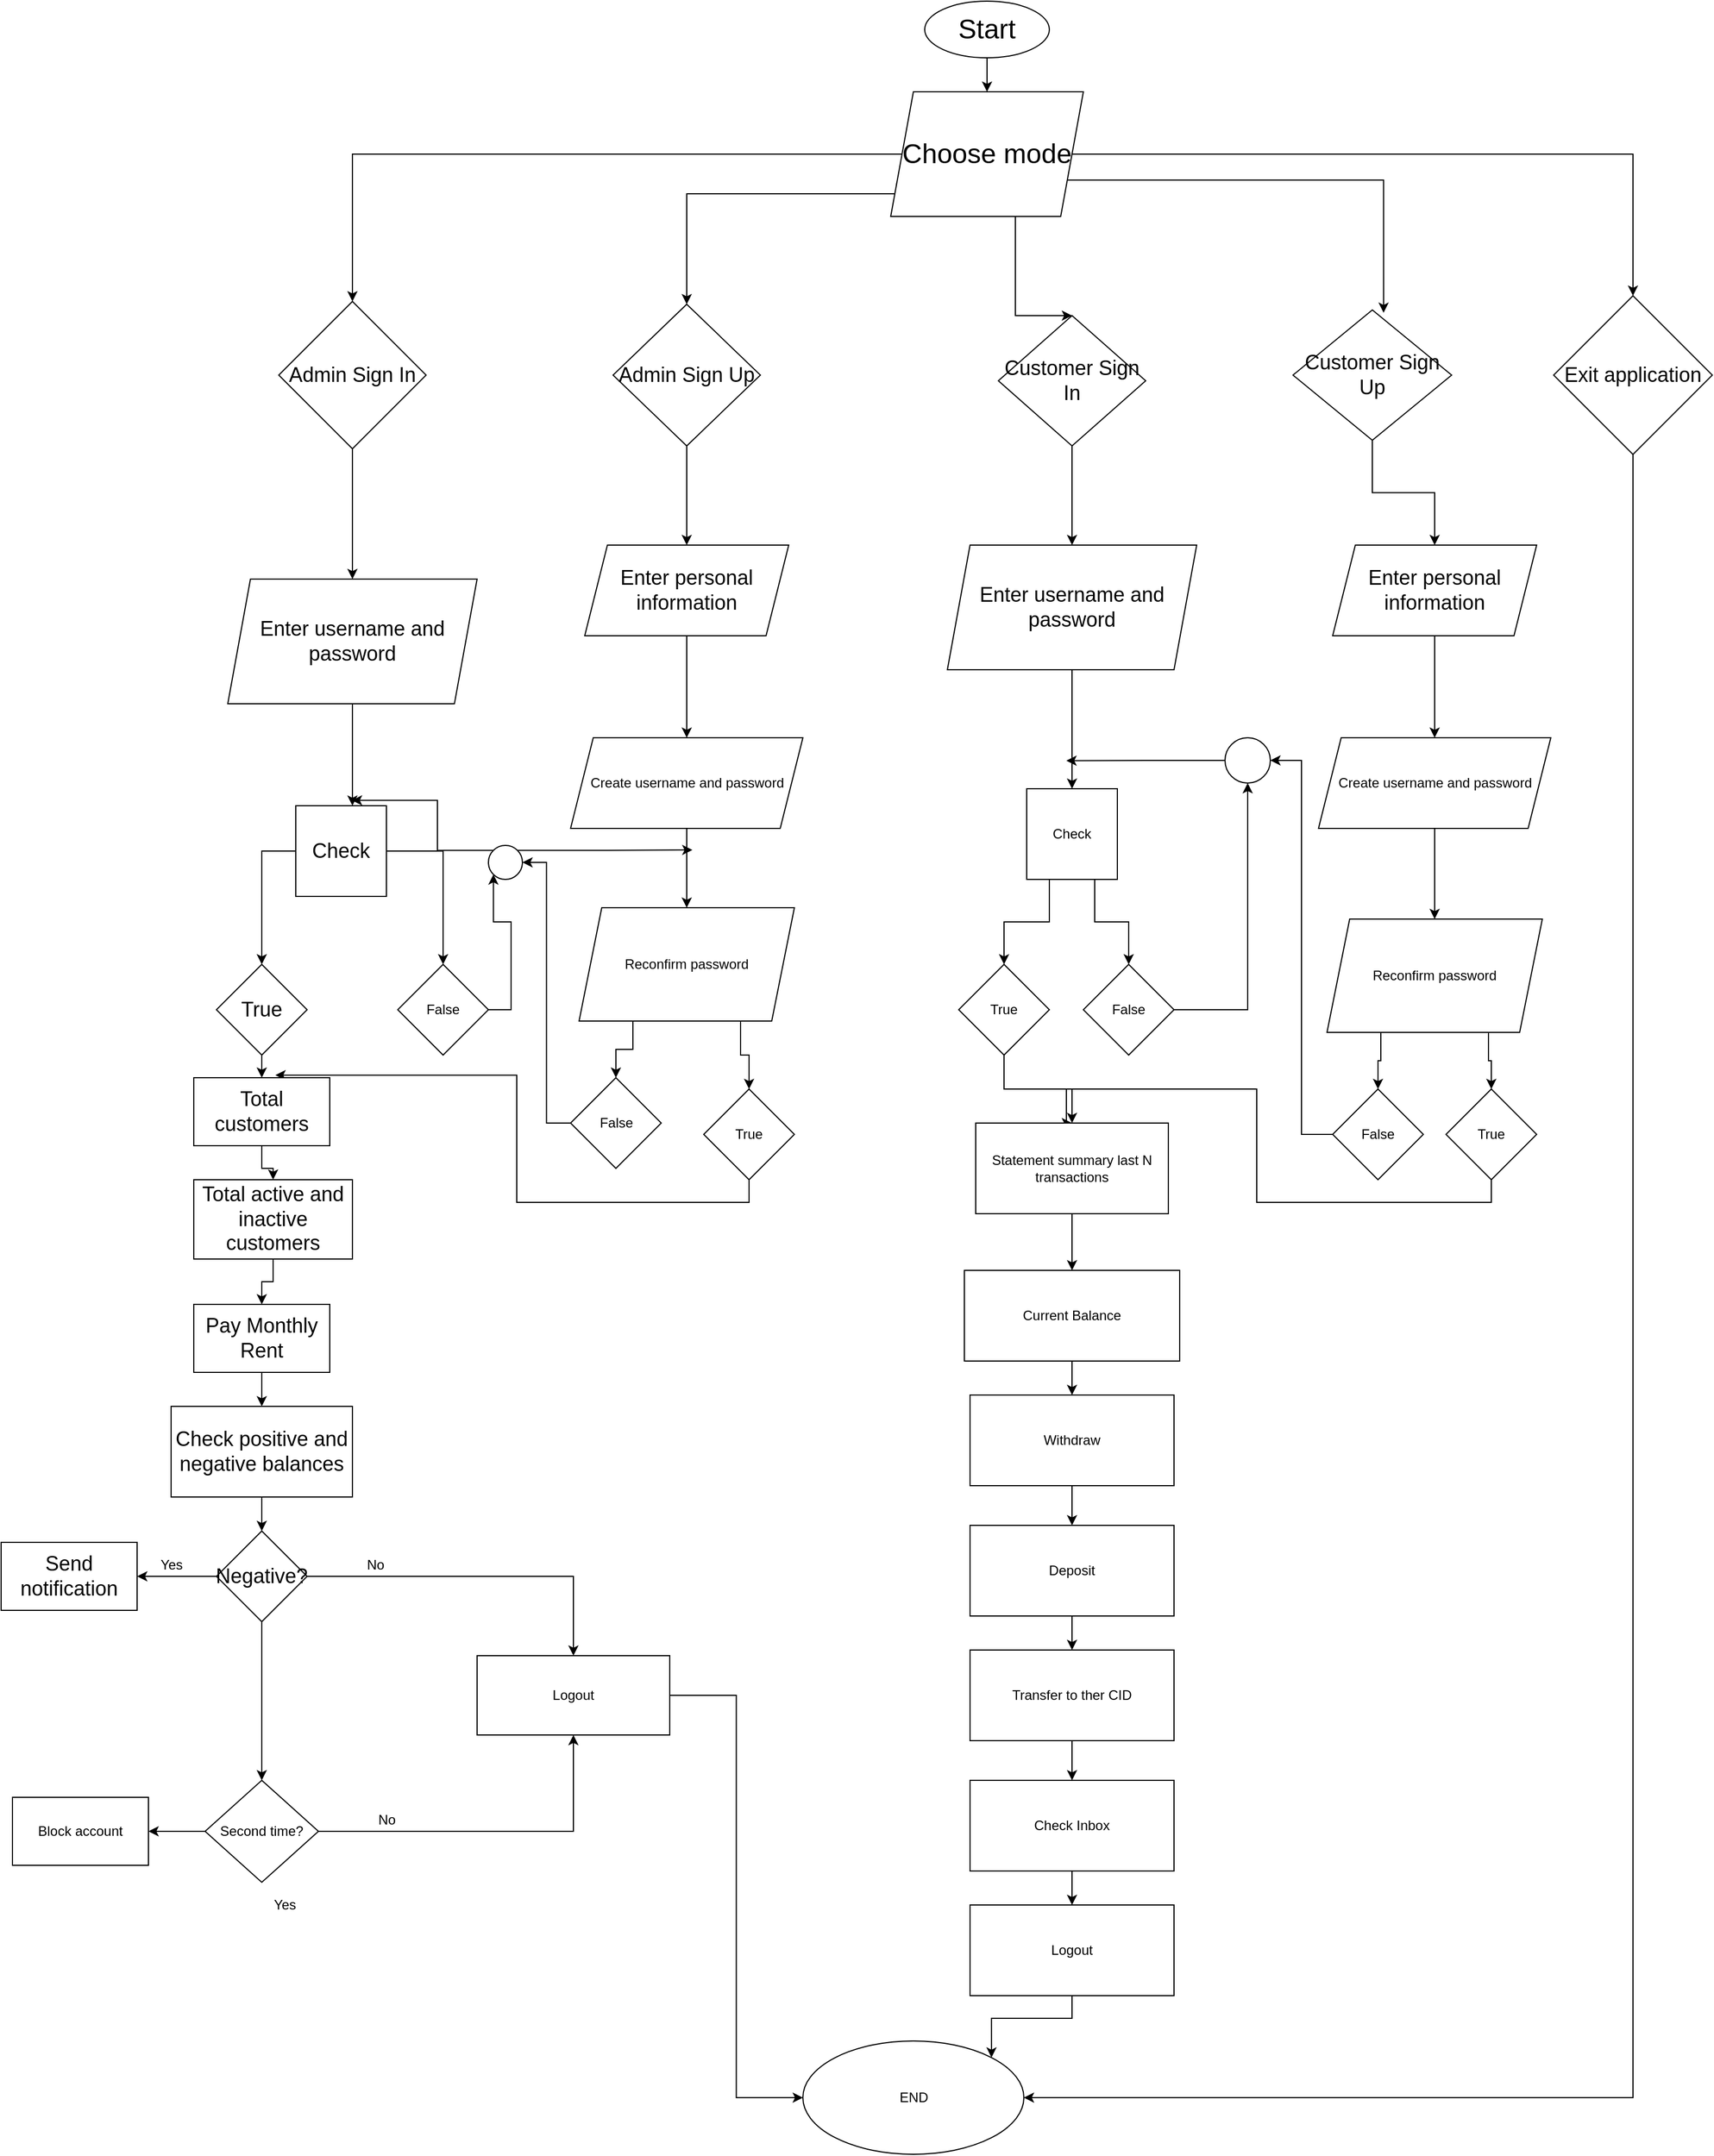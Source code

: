 <mxfile version="20.3.0" type="device"><diagram id="E5f4AbdkzbGgL8gyek0-" name="Page-1"><mxGraphModel dx="1630" dy="952" grid="1" gridSize="10" guides="1" tooltips="1" connect="1" arrows="1" fold="1" page="1" pageScale="1" pageWidth="850" pageHeight="1100" math="0" shadow="0"><root><mxCell id="0"/><mxCell id="1" parent="0"/><mxCell id="vCAeByROK1Yoiwzhz6ox-1" value="" style="edgeStyle=orthogonalEdgeStyle;rounded=0;orthogonalLoop=1;jettySize=auto;html=1;" parent="1" source="vCAeByROK1Yoiwzhz6ox-2" target="vCAeByROK1Yoiwzhz6ox-8" edge="1"><mxGeometry relative="1" as="geometry"/></mxCell><mxCell id="vCAeByROK1Yoiwzhz6ox-2" value="&lt;font style=&quot;font-size: 24px;&quot;&gt;Start&lt;/font&gt;" style="ellipse;whiteSpace=wrap;html=1;" parent="1" vertex="1"><mxGeometry x="355" y="150" width="110" height="50" as="geometry"/></mxCell><mxCell id="vCAeByROK1Yoiwzhz6ox-3" style="edgeStyle=orthogonalEdgeStyle;rounded=0;orthogonalLoop=1;jettySize=auto;html=1;exitX=1;exitY=0.5;exitDx=0;exitDy=0;entryX=0.5;entryY=0;entryDx=0;entryDy=0;" parent="1" source="vCAeByROK1Yoiwzhz6ox-8" target="vCAeByROK1Yoiwzhz6ox-18" edge="1"><mxGeometry relative="1" as="geometry"/></mxCell><mxCell id="vCAeByROK1Yoiwzhz6ox-4" style="edgeStyle=orthogonalEdgeStyle;rounded=0;orthogonalLoop=1;jettySize=auto;html=1;exitX=0.5;exitY=1;exitDx=0;exitDy=0;entryX=0.5;entryY=0;entryDx=0;entryDy=0;" parent="1" source="vCAeByROK1Yoiwzhz6ox-8" target="vCAeByROK1Yoiwzhz6ox-14" edge="1"><mxGeometry relative="1" as="geometry"><Array as="points"><mxPoint x="435" y="340"/></Array></mxGeometry></mxCell><mxCell id="vCAeByROK1Yoiwzhz6ox-5" style="edgeStyle=orthogonalEdgeStyle;rounded=0;orthogonalLoop=1;jettySize=auto;html=1;exitX=1;exitY=0.75;exitDx=0;exitDy=0;entryX=0.571;entryY=0.022;entryDx=0;entryDy=0;entryPerimeter=0;" parent="1" source="vCAeByROK1Yoiwzhz6ox-8" target="vCAeByROK1Yoiwzhz6ox-16" edge="1"><mxGeometry relative="1" as="geometry"/></mxCell><mxCell id="vCAeByROK1Yoiwzhz6ox-6" style="edgeStyle=orthogonalEdgeStyle;rounded=0;orthogonalLoop=1;jettySize=auto;html=1;exitX=0;exitY=0.5;exitDx=0;exitDy=0;entryX=0.5;entryY=0;entryDx=0;entryDy=0;" parent="1" source="vCAeByROK1Yoiwzhz6ox-8" target="vCAeByROK1Yoiwzhz6ox-10" edge="1"><mxGeometry relative="1" as="geometry"/></mxCell><mxCell id="vCAeByROK1Yoiwzhz6ox-7" style="edgeStyle=orthogonalEdgeStyle;rounded=0;orthogonalLoop=1;jettySize=auto;html=1;exitX=0;exitY=0.75;exitDx=0;exitDy=0;entryX=0.5;entryY=0;entryDx=0;entryDy=0;" parent="1" source="vCAeByROK1Yoiwzhz6ox-8" target="vCAeByROK1Yoiwzhz6ox-12" edge="1"><mxGeometry relative="1" as="geometry"><Array as="points"><mxPoint x="330" y="320"/><mxPoint x="145" y="320"/></Array></mxGeometry></mxCell><mxCell id="vCAeByROK1Yoiwzhz6ox-8" value="&lt;font style=&quot;font-size: 24px;&quot;&gt;Choose mode&lt;/font&gt;" style="shape=parallelogram;perimeter=parallelogramPerimeter;whiteSpace=wrap;html=1;fixedSize=1;" parent="1" vertex="1"><mxGeometry x="325" y="230" width="170" height="110" as="geometry"/></mxCell><mxCell id="vCAeByROK1Yoiwzhz6ox-9" value="" style="edgeStyle=orthogonalEdgeStyle;rounded=0;orthogonalLoop=1;jettySize=auto;html=1;" parent="1" source="vCAeByROK1Yoiwzhz6ox-10" target="vCAeByROK1Yoiwzhz6ox-21" edge="1"><mxGeometry relative="1" as="geometry"/></mxCell><mxCell id="vCAeByROK1Yoiwzhz6ox-10" value="&lt;font style=&quot;font-size: 18px;&quot;&gt;Admin Sign In&lt;/font&gt;" style="rhombus;whiteSpace=wrap;html=1;" parent="1" vertex="1"><mxGeometry x="-215" y="415" width="130" height="130" as="geometry"/></mxCell><mxCell id="vCAeByROK1Yoiwzhz6ox-11" value="" style="edgeStyle=orthogonalEdgeStyle;rounded=0;orthogonalLoop=1;jettySize=auto;html=1;" parent="1" source="vCAeByROK1Yoiwzhz6ox-12" target="vCAeByROK1Yoiwzhz6ox-23" edge="1"><mxGeometry relative="1" as="geometry"/></mxCell><mxCell id="vCAeByROK1Yoiwzhz6ox-12" value="&lt;font style=&quot;font-size: 18px;&quot;&gt;Admin Sign Up&lt;/font&gt;" style="rhombus;whiteSpace=wrap;html=1;" parent="1" vertex="1"><mxGeometry x="80" y="417.5" width="130" height="125" as="geometry"/></mxCell><mxCell id="vCAeByROK1Yoiwzhz6ox-13" value="" style="edgeStyle=orthogonalEdgeStyle;rounded=0;orthogonalLoop=1;jettySize=auto;html=1;" parent="1" source="vCAeByROK1Yoiwzhz6ox-14" target="vCAeByROK1Yoiwzhz6ox-76" edge="1"><mxGeometry relative="1" as="geometry"/></mxCell><mxCell id="vCAeByROK1Yoiwzhz6ox-14" value="&lt;font style=&quot;font-size: 18px;&quot;&gt;Customer Sign In&lt;/font&gt;" style="rhombus;whiteSpace=wrap;html=1;" parent="1" vertex="1"><mxGeometry x="420" y="427.5" width="130" height="115" as="geometry"/></mxCell><mxCell id="vCAeByROK1Yoiwzhz6ox-15" value="" style="edgeStyle=orthogonalEdgeStyle;rounded=0;orthogonalLoop=1;jettySize=auto;html=1;" parent="1" source="vCAeByROK1Yoiwzhz6ox-16" target="vCAeByROK1Yoiwzhz6ox-65" edge="1"><mxGeometry relative="1" as="geometry"/></mxCell><mxCell id="vCAeByROK1Yoiwzhz6ox-16" value="&lt;font style=&quot;font-size: 18px;&quot;&gt;Customer Sign Up&lt;/font&gt;" style="rhombus;whiteSpace=wrap;html=1;" parent="1" vertex="1"><mxGeometry x="680" y="422.5" width="140" height="115" as="geometry"/></mxCell><mxCell id="vCAeByROK1Yoiwzhz6ox-17" style="edgeStyle=orthogonalEdgeStyle;rounded=0;orthogonalLoop=1;jettySize=auto;html=1;exitX=0.5;exitY=1;exitDx=0;exitDy=0;entryX=1;entryY=0.5;entryDx=0;entryDy=0;" parent="1" source="vCAeByROK1Yoiwzhz6ox-18" target="vCAeByROK1Yoiwzhz6ox-19" edge="1"><mxGeometry relative="1" as="geometry"/></mxCell><mxCell id="vCAeByROK1Yoiwzhz6ox-18" value="&lt;font style=&quot;font-size: 18px;&quot;&gt;Exit application&lt;/font&gt;" style="rhombus;whiteSpace=wrap;html=1;" parent="1" vertex="1"><mxGeometry x="910" y="410" width="140" height="140" as="geometry"/></mxCell><mxCell id="vCAeByROK1Yoiwzhz6ox-19" value="END" style="ellipse;whiteSpace=wrap;html=1;" parent="1" vertex="1"><mxGeometry x="247.5" y="1950" width="195" height="100" as="geometry"/></mxCell><mxCell id="vCAeByROK1Yoiwzhz6ox-20" value="" style="edgeStyle=orthogonalEdgeStyle;rounded=0;orthogonalLoop=1;jettySize=auto;html=1;" parent="1" source="vCAeByROK1Yoiwzhz6ox-21" target="vCAeByROK1Yoiwzhz6ox-28" edge="1"><mxGeometry relative="1" as="geometry"><Array as="points"><mxPoint x="-150" y="800"/><mxPoint x="-150" y="800"/></Array></mxGeometry></mxCell><mxCell id="vCAeByROK1Yoiwzhz6ox-21" value="&lt;font style=&quot;font-size: 18px;&quot;&gt;Enter username and password&lt;/font&gt;" style="shape=parallelogram;perimeter=parallelogramPerimeter;whiteSpace=wrap;html=1;fixedSize=1;" parent="1" vertex="1"><mxGeometry x="-260" y="660" width="220" height="110" as="geometry"/></mxCell><mxCell id="vCAeByROK1Yoiwzhz6ox-22" value="" style="edgeStyle=orthogonalEdgeStyle;rounded=0;orthogonalLoop=1;jettySize=auto;html=1;" parent="1" source="vCAeByROK1Yoiwzhz6ox-23" target="vCAeByROK1Yoiwzhz6ox-25" edge="1"><mxGeometry relative="1" as="geometry"/></mxCell><mxCell id="vCAeByROK1Yoiwzhz6ox-23" value="&lt;font style=&quot;font-size: 18px;&quot;&gt;Enter personal information&lt;/font&gt;" style="shape=parallelogram;perimeter=parallelogramPerimeter;whiteSpace=wrap;html=1;fixedSize=1;" parent="1" vertex="1"><mxGeometry x="55" y="630" width="180" height="80" as="geometry"/></mxCell><mxCell id="vCAeByROK1Yoiwzhz6ox-24" value="" style="edgeStyle=orthogonalEdgeStyle;rounded=0;orthogonalLoop=1;jettySize=auto;html=1;" parent="1" source="vCAeByROK1Yoiwzhz6ox-25" target="vCAeByROK1Yoiwzhz6ox-31" edge="1"><mxGeometry relative="1" as="geometry"/></mxCell><mxCell id="vCAeByROK1Yoiwzhz6ox-25" value="Create username and password" style="shape=parallelogram;perimeter=parallelogramPerimeter;whiteSpace=wrap;html=1;fixedSize=1;" parent="1" vertex="1"><mxGeometry x="42.5" y="800" width="205" height="80" as="geometry"/></mxCell><mxCell id="vCAeByROK1Yoiwzhz6ox-26" style="edgeStyle=orthogonalEdgeStyle;rounded=0;orthogonalLoop=1;jettySize=auto;html=1;exitX=0;exitY=0.5;exitDx=0;exitDy=0;entryX=0.5;entryY=0;entryDx=0;entryDy=0;" parent="1" source="vCAeByROK1Yoiwzhz6ox-28" target="vCAeByROK1Yoiwzhz6ox-33" edge="1"><mxGeometry relative="1" as="geometry"/></mxCell><mxCell id="vCAeByROK1Yoiwzhz6ox-27" style="edgeStyle=orthogonalEdgeStyle;rounded=0;orthogonalLoop=1;jettySize=auto;html=1;exitX=1;exitY=0.5;exitDx=0;exitDy=0;entryX=0.5;entryY=0;entryDx=0;entryDy=0;" parent="1" source="vCAeByROK1Yoiwzhz6ox-28" target="vCAeByROK1Yoiwzhz6ox-35" edge="1"><mxGeometry relative="1" as="geometry"/></mxCell><mxCell id="vCAeByROK1Yoiwzhz6ox-28" value="&lt;font style=&quot;font-size: 18px;&quot;&gt;Check&lt;/font&gt;" style="whiteSpace=wrap;html=1;aspect=fixed;" parent="1" vertex="1"><mxGeometry x="-200" y="860" width="80" height="80" as="geometry"/></mxCell><mxCell id="vCAeByROK1Yoiwzhz6ox-29" style="edgeStyle=orthogonalEdgeStyle;rounded=0;orthogonalLoop=1;jettySize=auto;html=1;exitX=0.75;exitY=1;exitDx=0;exitDy=0;entryX=0.5;entryY=0;entryDx=0;entryDy=0;" parent="1" source="vCAeByROK1Yoiwzhz6ox-31" target="vCAeByROK1Yoiwzhz6ox-37" edge="1"><mxGeometry relative="1" as="geometry"/></mxCell><mxCell id="vCAeByROK1Yoiwzhz6ox-30" style="edgeStyle=orthogonalEdgeStyle;rounded=0;orthogonalLoop=1;jettySize=auto;html=1;exitX=0.25;exitY=1;exitDx=0;exitDy=0;entryX=0.5;entryY=0;entryDx=0;entryDy=0;" parent="1" source="vCAeByROK1Yoiwzhz6ox-31" target="vCAeByROK1Yoiwzhz6ox-39" edge="1"><mxGeometry relative="1" as="geometry"/></mxCell><mxCell id="vCAeByROK1Yoiwzhz6ox-31" value="Reconfirm password" style="shape=parallelogram;perimeter=parallelogramPerimeter;whiteSpace=wrap;html=1;fixedSize=1;" parent="1" vertex="1"><mxGeometry x="50" y="950" width="190" height="100" as="geometry"/></mxCell><mxCell id="vCAeByROK1Yoiwzhz6ox-32" style="edgeStyle=orthogonalEdgeStyle;rounded=0;orthogonalLoop=1;jettySize=auto;html=1;exitX=0.5;exitY=1;exitDx=0;exitDy=0;entryX=0.5;entryY=0;entryDx=0;entryDy=0;" parent="1" source="vCAeByROK1Yoiwzhz6ox-33" target="vCAeByROK1Yoiwzhz6ox-48" edge="1"><mxGeometry relative="1" as="geometry"/></mxCell><mxCell id="vCAeByROK1Yoiwzhz6ox-33" value="&lt;font style=&quot;font-size: 18px;&quot;&gt;True&lt;/font&gt;" style="rhombus;whiteSpace=wrap;html=1;" parent="1" vertex="1"><mxGeometry x="-270" y="1000" width="80" height="80" as="geometry"/></mxCell><mxCell id="vCAeByROK1Yoiwzhz6ox-34" style="edgeStyle=orthogonalEdgeStyle;rounded=0;orthogonalLoop=1;jettySize=auto;html=1;exitX=1;exitY=0.5;exitDx=0;exitDy=0;entryX=0;entryY=1;entryDx=0;entryDy=0;" parent="1" source="vCAeByROK1Yoiwzhz6ox-35" target="vCAeByROK1Yoiwzhz6ox-42" edge="1"><mxGeometry relative="1" as="geometry"/></mxCell><mxCell id="vCAeByROK1Yoiwzhz6ox-35" value="False" style="rhombus;whiteSpace=wrap;html=1;" parent="1" vertex="1"><mxGeometry x="-110" y="1000" width="80" height="80" as="geometry"/></mxCell><mxCell id="vCAeByROK1Yoiwzhz6ox-36" style="edgeStyle=orthogonalEdgeStyle;rounded=0;orthogonalLoop=1;jettySize=auto;html=1;exitX=0.5;exitY=1;exitDx=0;exitDy=0;entryX=0.6;entryY=-0.038;entryDx=0;entryDy=0;entryPerimeter=0;" parent="1" source="vCAeByROK1Yoiwzhz6ox-37" target="vCAeByROK1Yoiwzhz6ox-48" edge="1"><mxGeometry relative="1" as="geometry"/></mxCell><mxCell id="vCAeByROK1Yoiwzhz6ox-37" value="True" style="rhombus;whiteSpace=wrap;html=1;" parent="1" vertex="1"><mxGeometry x="160" y="1110" width="80" height="80" as="geometry"/></mxCell><mxCell id="vCAeByROK1Yoiwzhz6ox-38" style="edgeStyle=orthogonalEdgeStyle;rounded=0;orthogonalLoop=1;jettySize=auto;html=1;exitX=0;exitY=0.5;exitDx=0;exitDy=0;entryX=1;entryY=0.5;entryDx=0;entryDy=0;" parent="1" source="vCAeByROK1Yoiwzhz6ox-39" target="vCAeByROK1Yoiwzhz6ox-42" edge="1"><mxGeometry relative="1" as="geometry"/></mxCell><mxCell id="vCAeByROK1Yoiwzhz6ox-39" value="False" style="rhombus;whiteSpace=wrap;html=1;" parent="1" vertex="1"><mxGeometry x="42.5" y="1100" width="80" height="80" as="geometry"/></mxCell><mxCell id="vCAeByROK1Yoiwzhz6ox-40" style="edgeStyle=orthogonalEdgeStyle;rounded=0;orthogonalLoop=1;jettySize=auto;html=1;exitX=1;exitY=0;exitDx=0;exitDy=0;" parent="1" source="vCAeByROK1Yoiwzhz6ox-42" edge="1"><mxGeometry relative="1" as="geometry"><mxPoint x="150" y="899" as="targetPoint"/></mxGeometry></mxCell><mxCell id="vCAeByROK1Yoiwzhz6ox-41" style="edgeStyle=orthogonalEdgeStyle;rounded=0;orthogonalLoop=1;jettySize=auto;html=1;exitX=0;exitY=0;exitDx=0;exitDy=0;entryX=0.619;entryY=-0.059;entryDx=0;entryDy=0;entryPerimeter=0;" parent="1" source="vCAeByROK1Yoiwzhz6ox-42" target="vCAeByROK1Yoiwzhz6ox-28" edge="1"><mxGeometry relative="1" as="geometry"/></mxCell><mxCell id="vCAeByROK1Yoiwzhz6ox-42" value="" style="ellipse;whiteSpace=wrap;html=1;aspect=fixed;" parent="1" vertex="1"><mxGeometry x="-30" y="895" width="30" height="30" as="geometry"/></mxCell><mxCell id="vCAeByROK1Yoiwzhz6ox-43" value="" style="edgeStyle=orthogonalEdgeStyle;rounded=0;orthogonalLoop=1;jettySize=auto;html=1;" parent="1" source="vCAeByROK1Yoiwzhz6ox-44" target="vCAeByROK1Yoiwzhz6ox-46" edge="1"><mxGeometry relative="1" as="geometry"/></mxCell><mxCell id="vCAeByROK1Yoiwzhz6ox-44" value="&lt;font style=&quot;font-size: 18px;&quot;&gt;Pay Monthly Rent&lt;/font&gt;" style="rounded=0;whiteSpace=wrap;html=1;" parent="1" vertex="1"><mxGeometry x="-290" y="1300" width="120" height="60" as="geometry"/></mxCell><mxCell id="vCAeByROK1Yoiwzhz6ox-45" value="" style="edgeStyle=orthogonalEdgeStyle;rounded=0;orthogonalLoop=1;jettySize=auto;html=1;" parent="1" source="vCAeByROK1Yoiwzhz6ox-46" target="vCAeByROK1Yoiwzhz6ox-54" edge="1"><mxGeometry relative="1" as="geometry"/></mxCell><mxCell id="vCAeByROK1Yoiwzhz6ox-46" value="&lt;font style=&quot;font-size: 18px;&quot;&gt;Check positive and&lt;br&gt;negative balances&lt;/font&gt;" style="rounded=0;whiteSpace=wrap;html=1;" parent="1" vertex="1"><mxGeometry x="-310" y="1390" width="160" height="80" as="geometry"/></mxCell><mxCell id="vCAeByROK1Yoiwzhz6ox-47" value="" style="edgeStyle=orthogonalEdgeStyle;rounded=0;orthogonalLoop=1;jettySize=auto;html=1;" parent="1" source="vCAeByROK1Yoiwzhz6ox-48" target="vCAeByROK1Yoiwzhz6ox-50" edge="1"><mxGeometry relative="1" as="geometry"/></mxCell><mxCell id="vCAeByROK1Yoiwzhz6ox-48" value="&lt;font style=&quot;font-size: 18px;&quot;&gt;Total customers&lt;/font&gt;" style="rounded=0;whiteSpace=wrap;html=1;" parent="1" vertex="1"><mxGeometry x="-290" y="1100" width="120" height="60" as="geometry"/></mxCell><mxCell id="vCAeByROK1Yoiwzhz6ox-49" value="" style="edgeStyle=orthogonalEdgeStyle;rounded=0;orthogonalLoop=1;jettySize=auto;html=1;" parent="1" source="vCAeByROK1Yoiwzhz6ox-50" target="vCAeByROK1Yoiwzhz6ox-44" edge="1"><mxGeometry relative="1" as="geometry"/></mxCell><mxCell id="vCAeByROK1Yoiwzhz6ox-50" value="&lt;font style=&quot;font-size: 18px;&quot;&gt;Total active and&lt;br&gt;inactive customers&lt;/font&gt;" style="rounded=0;whiteSpace=wrap;html=1;" parent="1" vertex="1"><mxGeometry x="-290" y="1190" width="140" height="70" as="geometry"/></mxCell><mxCell id="vCAeByROK1Yoiwzhz6ox-51" value="" style="edgeStyle=orthogonalEdgeStyle;rounded=0;orthogonalLoop=1;jettySize=auto;html=1;" parent="1" source="vCAeByROK1Yoiwzhz6ox-54" target="vCAeByROK1Yoiwzhz6ox-55" edge="1"><mxGeometry relative="1" as="geometry"/></mxCell><mxCell id="vCAeByROK1Yoiwzhz6ox-52" style="edgeStyle=orthogonalEdgeStyle;rounded=0;orthogonalLoop=1;jettySize=auto;html=1;exitX=0.5;exitY=1;exitDx=0;exitDy=0;entryX=0.5;entryY=0;entryDx=0;entryDy=0;" parent="1" source="vCAeByROK1Yoiwzhz6ox-54" target="vCAeByROK1Yoiwzhz6ox-60" edge="1"><mxGeometry relative="1" as="geometry"/></mxCell><mxCell id="vCAeByROK1Yoiwzhz6ox-53" style="edgeStyle=orthogonalEdgeStyle;rounded=0;orthogonalLoop=1;jettySize=auto;html=1;exitX=1;exitY=0.5;exitDx=0;exitDy=0;entryX=0.5;entryY=0;entryDx=0;entryDy=0;" parent="1" source="vCAeByROK1Yoiwzhz6ox-54" target="vCAeByROK1Yoiwzhz6ox-101" edge="1"><mxGeometry relative="1" as="geometry"/></mxCell><mxCell id="vCAeByROK1Yoiwzhz6ox-54" value="&lt;font style=&quot;font-size: 18px;&quot;&gt;Negative?&lt;/font&gt;" style="rhombus;whiteSpace=wrap;html=1;" parent="1" vertex="1"><mxGeometry x="-270" y="1500" width="80" height="80" as="geometry"/></mxCell><mxCell id="vCAeByROK1Yoiwzhz6ox-55" value="&lt;font style=&quot;font-size: 18px;&quot;&gt;Send notification&lt;/font&gt;" style="rounded=0;whiteSpace=wrap;html=1;" parent="1" vertex="1"><mxGeometry x="-460" y="1510" width="120" height="60" as="geometry"/></mxCell><mxCell id="vCAeByROK1Yoiwzhz6ox-56" value="No" style="text;html=1;align=center;verticalAlign=middle;resizable=0;points=[];autosize=1;strokeColor=none;fillColor=none;" parent="1" vertex="1"><mxGeometry x="-150" y="1515" width="40" height="30" as="geometry"/></mxCell><mxCell id="vCAeByROK1Yoiwzhz6ox-57" value="Yes" style="text;html=1;align=center;verticalAlign=middle;resizable=0;points=[];autosize=1;strokeColor=none;fillColor=none;" parent="1" vertex="1"><mxGeometry x="-330" y="1515" width="40" height="30" as="geometry"/></mxCell><mxCell id="vCAeByROK1Yoiwzhz6ox-58" value="" style="edgeStyle=orthogonalEdgeStyle;rounded=0;orthogonalLoop=1;jettySize=auto;html=1;" parent="1" source="vCAeByROK1Yoiwzhz6ox-60" target="vCAeByROK1Yoiwzhz6ox-62" edge="1"><mxGeometry relative="1" as="geometry"/></mxCell><mxCell id="vCAeByROK1Yoiwzhz6ox-59" style="edgeStyle=orthogonalEdgeStyle;rounded=0;orthogonalLoop=1;jettySize=auto;html=1;exitX=1;exitY=0.5;exitDx=0;exitDy=0;entryX=0.5;entryY=1;entryDx=0;entryDy=0;" parent="1" source="vCAeByROK1Yoiwzhz6ox-60" target="vCAeByROK1Yoiwzhz6ox-101" edge="1"><mxGeometry relative="1" as="geometry"/></mxCell><mxCell id="vCAeByROK1Yoiwzhz6ox-60" value="Second time?" style="rhombus;whiteSpace=wrap;html=1;" parent="1" vertex="1"><mxGeometry x="-280" y="1720" width="100" height="90" as="geometry"/></mxCell><mxCell id="vCAeByROK1Yoiwzhz6ox-61" value="No" style="text;html=1;align=center;verticalAlign=middle;resizable=0;points=[];autosize=1;strokeColor=none;fillColor=none;" parent="1" vertex="1"><mxGeometry x="-140" y="1740" width="40" height="30" as="geometry"/></mxCell><mxCell id="vCAeByROK1Yoiwzhz6ox-62" value="Block account" style="rounded=0;whiteSpace=wrap;html=1;" parent="1" vertex="1"><mxGeometry x="-450" y="1735" width="120" height="60" as="geometry"/></mxCell><mxCell id="vCAeByROK1Yoiwzhz6ox-63" value="Yes" style="text;html=1;align=center;verticalAlign=middle;resizable=0;points=[];autosize=1;strokeColor=none;fillColor=none;" parent="1" vertex="1"><mxGeometry x="-230" y="1815" width="40" height="30" as="geometry"/></mxCell><mxCell id="vCAeByROK1Yoiwzhz6ox-64" value="" style="edgeStyle=orthogonalEdgeStyle;rounded=0;orthogonalLoop=1;jettySize=auto;html=1;" parent="1" source="vCAeByROK1Yoiwzhz6ox-65" target="vCAeByROK1Yoiwzhz6ox-67" edge="1"><mxGeometry relative="1" as="geometry"/></mxCell><mxCell id="vCAeByROK1Yoiwzhz6ox-65" value="&lt;font style=&quot;font-size: 18px;&quot;&gt;Enter personal information&lt;/font&gt;" style="shape=parallelogram;perimeter=parallelogramPerimeter;whiteSpace=wrap;html=1;fixedSize=1;" parent="1" vertex="1"><mxGeometry x="715" y="630" width="180" height="80" as="geometry"/></mxCell><mxCell id="vCAeByROK1Yoiwzhz6ox-66" value="" style="edgeStyle=orthogonalEdgeStyle;rounded=0;orthogonalLoop=1;jettySize=auto;html=1;" parent="1" source="vCAeByROK1Yoiwzhz6ox-67" target="vCAeByROK1Yoiwzhz6ox-70" edge="1"><mxGeometry relative="1" as="geometry"/></mxCell><mxCell id="vCAeByROK1Yoiwzhz6ox-67" value="Create username and password" style="shape=parallelogram;perimeter=parallelogramPerimeter;whiteSpace=wrap;html=1;fixedSize=1;" parent="1" vertex="1"><mxGeometry x="702.5" y="800" width="205" height="80" as="geometry"/></mxCell><mxCell id="vCAeByROK1Yoiwzhz6ox-68" style="edgeStyle=orthogonalEdgeStyle;rounded=0;orthogonalLoop=1;jettySize=auto;html=1;exitX=0.25;exitY=1;exitDx=0;exitDy=0;entryX=0.5;entryY=0;entryDx=0;entryDy=0;" parent="1" source="vCAeByROK1Yoiwzhz6ox-70" target="vCAeByROK1Yoiwzhz6ox-72" edge="1"><mxGeometry relative="1" as="geometry"/></mxCell><mxCell id="vCAeByROK1Yoiwzhz6ox-69" style="edgeStyle=orthogonalEdgeStyle;rounded=0;orthogonalLoop=1;jettySize=auto;html=1;exitX=0.75;exitY=1;exitDx=0;exitDy=0;entryX=0.5;entryY=0;entryDx=0;entryDy=0;" parent="1" source="vCAeByROK1Yoiwzhz6ox-70" target="vCAeByROK1Yoiwzhz6ox-74" edge="1"><mxGeometry relative="1" as="geometry"/></mxCell><mxCell id="vCAeByROK1Yoiwzhz6ox-70" value="Reconfirm password" style="shape=parallelogram;perimeter=parallelogramPerimeter;whiteSpace=wrap;html=1;fixedSize=1;" parent="1" vertex="1"><mxGeometry x="710" y="960" width="190" height="100" as="geometry"/></mxCell><mxCell id="vCAeByROK1Yoiwzhz6ox-71" style="edgeStyle=orthogonalEdgeStyle;rounded=0;orthogonalLoop=1;jettySize=auto;html=1;exitX=0;exitY=0.5;exitDx=0;exitDy=0;entryX=1;entryY=0.5;entryDx=0;entryDy=0;" parent="1" source="vCAeByROK1Yoiwzhz6ox-72" target="vCAeByROK1Yoiwzhz6ox-85" edge="1"><mxGeometry relative="1" as="geometry"/></mxCell><mxCell id="vCAeByROK1Yoiwzhz6ox-72" value="False" style="rhombus;whiteSpace=wrap;html=1;" parent="1" vertex="1"><mxGeometry x="715" y="1110" width="80" height="80" as="geometry"/></mxCell><mxCell id="vCAeByROK1Yoiwzhz6ox-73" style="edgeStyle=orthogonalEdgeStyle;rounded=0;orthogonalLoop=1;jettySize=auto;html=1;exitX=0.5;exitY=1;exitDx=0;exitDy=0;entryX=0.5;entryY=0;entryDx=0;entryDy=0;" parent="1" source="vCAeByROK1Yoiwzhz6ox-74" target="vCAeByROK1Yoiwzhz6ox-87" edge="1"><mxGeometry relative="1" as="geometry"><mxPoint x="480" y="1130" as="targetPoint"/><Array as="points"><mxPoint x="855" y="1210"/><mxPoint x="648" y="1210"/><mxPoint x="648" y="1110"/><mxPoint x="480" y="1110"/><mxPoint x="480" y="1140"/></Array></mxGeometry></mxCell><mxCell id="vCAeByROK1Yoiwzhz6ox-74" value="True" style="rhombus;whiteSpace=wrap;html=1;" parent="1" vertex="1"><mxGeometry x="815" y="1110" width="80" height="80" as="geometry"/></mxCell><mxCell id="vCAeByROK1Yoiwzhz6ox-75" value="" style="edgeStyle=orthogonalEdgeStyle;rounded=0;orthogonalLoop=1;jettySize=auto;html=1;" parent="1" source="vCAeByROK1Yoiwzhz6ox-76" target="vCAeByROK1Yoiwzhz6ox-79" edge="1"><mxGeometry relative="1" as="geometry"/></mxCell><mxCell id="vCAeByROK1Yoiwzhz6ox-76" value="&lt;font style=&quot;font-size: 18px;&quot;&gt;Enter username and password&lt;/font&gt;" style="shape=parallelogram;perimeter=parallelogramPerimeter;whiteSpace=wrap;html=1;fixedSize=1;" parent="1" vertex="1"><mxGeometry x="375" y="630" width="220" height="110" as="geometry"/></mxCell><mxCell id="vCAeByROK1Yoiwzhz6ox-77" style="edgeStyle=orthogonalEdgeStyle;rounded=0;orthogonalLoop=1;jettySize=auto;html=1;exitX=0.25;exitY=1;exitDx=0;exitDy=0;entryX=0.5;entryY=0;entryDx=0;entryDy=0;" parent="1" source="vCAeByROK1Yoiwzhz6ox-79" target="vCAeByROK1Yoiwzhz6ox-83" edge="1"><mxGeometry relative="1" as="geometry"/></mxCell><mxCell id="vCAeByROK1Yoiwzhz6ox-78" style="edgeStyle=orthogonalEdgeStyle;rounded=0;orthogonalLoop=1;jettySize=auto;html=1;exitX=0.75;exitY=1;exitDx=0;exitDy=0;entryX=0.5;entryY=0;entryDx=0;entryDy=0;" parent="1" source="vCAeByROK1Yoiwzhz6ox-79" target="vCAeByROK1Yoiwzhz6ox-81" edge="1"><mxGeometry relative="1" as="geometry"/></mxCell><mxCell id="vCAeByROK1Yoiwzhz6ox-79" value="Check" style="whiteSpace=wrap;html=1;aspect=fixed;" parent="1" vertex="1"><mxGeometry x="445" y="845" width="80" height="80" as="geometry"/></mxCell><mxCell id="vCAeByROK1Yoiwzhz6ox-80" style="edgeStyle=orthogonalEdgeStyle;rounded=0;orthogonalLoop=1;jettySize=auto;html=1;exitX=1;exitY=0.5;exitDx=0;exitDy=0;entryX=0.5;entryY=1;entryDx=0;entryDy=0;" parent="1" source="vCAeByROK1Yoiwzhz6ox-81" target="vCAeByROK1Yoiwzhz6ox-85" edge="1"><mxGeometry relative="1" as="geometry"/></mxCell><mxCell id="vCAeByROK1Yoiwzhz6ox-81" value="False" style="rhombus;whiteSpace=wrap;html=1;" parent="1" vertex="1"><mxGeometry x="495" y="1000" width="80" height="80" as="geometry"/></mxCell><mxCell id="vCAeByROK1Yoiwzhz6ox-82" style="edgeStyle=orthogonalEdgeStyle;rounded=0;orthogonalLoop=1;jettySize=auto;html=1;exitX=0.5;exitY=1;exitDx=0;exitDy=0;entryX=0.5;entryY=0;entryDx=0;entryDy=0;" parent="1" source="vCAeByROK1Yoiwzhz6ox-83" target="vCAeByROK1Yoiwzhz6ox-87" edge="1"><mxGeometry relative="1" as="geometry"/></mxCell><mxCell id="vCAeByROK1Yoiwzhz6ox-83" value="True" style="rhombus;whiteSpace=wrap;html=1;" parent="1" vertex="1"><mxGeometry x="385" y="1000" width="80" height="80" as="geometry"/></mxCell><mxCell id="vCAeByROK1Yoiwzhz6ox-84" style="edgeStyle=orthogonalEdgeStyle;rounded=0;orthogonalLoop=1;jettySize=auto;html=1;exitX=0;exitY=0.5;exitDx=0;exitDy=0;" parent="1" source="vCAeByROK1Yoiwzhz6ox-85" edge="1"><mxGeometry relative="1" as="geometry"><mxPoint x="480" y="820.25" as="targetPoint"/></mxGeometry></mxCell><mxCell id="vCAeByROK1Yoiwzhz6ox-85" value="" style="ellipse;whiteSpace=wrap;html=1;aspect=fixed;" parent="1" vertex="1"><mxGeometry x="620" y="800" width="40" height="40" as="geometry"/></mxCell><mxCell id="vCAeByROK1Yoiwzhz6ox-86" value="" style="edgeStyle=orthogonalEdgeStyle;rounded=0;orthogonalLoop=1;jettySize=auto;html=1;" parent="1" source="vCAeByROK1Yoiwzhz6ox-87" target="vCAeByROK1Yoiwzhz6ox-89" edge="1"><mxGeometry relative="1" as="geometry"/></mxCell><mxCell id="vCAeByROK1Yoiwzhz6ox-87" value="Statement summary last N&lt;br&gt;transactions" style="rounded=0;whiteSpace=wrap;html=1;" parent="1" vertex="1"><mxGeometry x="400" y="1140" width="170" height="80" as="geometry"/></mxCell><mxCell id="vCAeByROK1Yoiwzhz6ox-88" value="" style="edgeStyle=orthogonalEdgeStyle;rounded=0;orthogonalLoop=1;jettySize=auto;html=1;" parent="1" source="vCAeByROK1Yoiwzhz6ox-89" target="vCAeByROK1Yoiwzhz6ox-91" edge="1"><mxGeometry relative="1" as="geometry"/></mxCell><mxCell id="vCAeByROK1Yoiwzhz6ox-89" value="Current Balance" style="rounded=0;whiteSpace=wrap;html=1;" parent="1" vertex="1"><mxGeometry x="390" y="1270" width="190" height="80" as="geometry"/></mxCell><mxCell id="vCAeByROK1Yoiwzhz6ox-90" value="" style="edgeStyle=orthogonalEdgeStyle;rounded=0;orthogonalLoop=1;jettySize=auto;html=1;" parent="1" source="vCAeByROK1Yoiwzhz6ox-91" target="vCAeByROK1Yoiwzhz6ox-93" edge="1"><mxGeometry relative="1" as="geometry"/></mxCell><mxCell id="vCAeByROK1Yoiwzhz6ox-91" value="Withdraw" style="rounded=0;whiteSpace=wrap;html=1;" parent="1" vertex="1"><mxGeometry x="395" y="1380" width="180" height="80" as="geometry"/></mxCell><mxCell id="vCAeByROK1Yoiwzhz6ox-92" value="" style="edgeStyle=orthogonalEdgeStyle;rounded=0;orthogonalLoop=1;jettySize=auto;html=1;" parent="1" source="vCAeByROK1Yoiwzhz6ox-93" target="vCAeByROK1Yoiwzhz6ox-95" edge="1"><mxGeometry relative="1" as="geometry"/></mxCell><mxCell id="vCAeByROK1Yoiwzhz6ox-93" value="Deposit" style="rounded=0;whiteSpace=wrap;html=1;" parent="1" vertex="1"><mxGeometry x="395" y="1495" width="180" height="80" as="geometry"/></mxCell><mxCell id="vCAeByROK1Yoiwzhz6ox-94" value="" style="edgeStyle=orthogonalEdgeStyle;rounded=0;orthogonalLoop=1;jettySize=auto;html=1;" parent="1" source="vCAeByROK1Yoiwzhz6ox-95" target="vCAeByROK1Yoiwzhz6ox-97" edge="1"><mxGeometry relative="1" as="geometry"/></mxCell><mxCell id="vCAeByROK1Yoiwzhz6ox-95" value="Transfer to ther CID" style="rounded=0;whiteSpace=wrap;html=1;" parent="1" vertex="1"><mxGeometry x="395" y="1605" width="180" height="80" as="geometry"/></mxCell><mxCell id="vCAeByROK1Yoiwzhz6ox-96" value="" style="edgeStyle=orthogonalEdgeStyle;rounded=0;orthogonalLoop=1;jettySize=auto;html=1;" parent="1" source="vCAeByROK1Yoiwzhz6ox-97" target="vCAeByROK1Yoiwzhz6ox-99" edge="1"><mxGeometry relative="1" as="geometry"/></mxCell><mxCell id="vCAeByROK1Yoiwzhz6ox-97" value="Check Inbox" style="rounded=0;whiteSpace=wrap;html=1;" parent="1" vertex="1"><mxGeometry x="395" y="1720" width="180" height="80" as="geometry"/></mxCell><mxCell id="vCAeByROK1Yoiwzhz6ox-98" style="edgeStyle=orthogonalEdgeStyle;rounded=0;orthogonalLoop=1;jettySize=auto;html=1;exitX=0.5;exitY=1;exitDx=0;exitDy=0;entryX=1;entryY=0;entryDx=0;entryDy=0;" parent="1" source="vCAeByROK1Yoiwzhz6ox-99" target="vCAeByROK1Yoiwzhz6ox-19" edge="1"><mxGeometry relative="1" as="geometry"/></mxCell><mxCell id="vCAeByROK1Yoiwzhz6ox-99" value="Logout" style="rounded=0;whiteSpace=wrap;html=1;" parent="1" vertex="1"><mxGeometry x="395" y="1830" width="180" height="80" as="geometry"/></mxCell><mxCell id="vCAeByROK1Yoiwzhz6ox-100" style="edgeStyle=orthogonalEdgeStyle;rounded=0;orthogonalLoop=1;jettySize=auto;html=1;exitX=1;exitY=0.5;exitDx=0;exitDy=0;entryX=0;entryY=0.5;entryDx=0;entryDy=0;" parent="1" source="vCAeByROK1Yoiwzhz6ox-101" target="vCAeByROK1Yoiwzhz6ox-19" edge="1"><mxGeometry relative="1" as="geometry"/></mxCell><mxCell id="vCAeByROK1Yoiwzhz6ox-101" value="Logout" style="rounded=0;whiteSpace=wrap;html=1;" parent="1" vertex="1"><mxGeometry x="-40" y="1610" width="170" height="70" as="geometry"/></mxCell></root></mxGraphModel></diagram></mxfile>